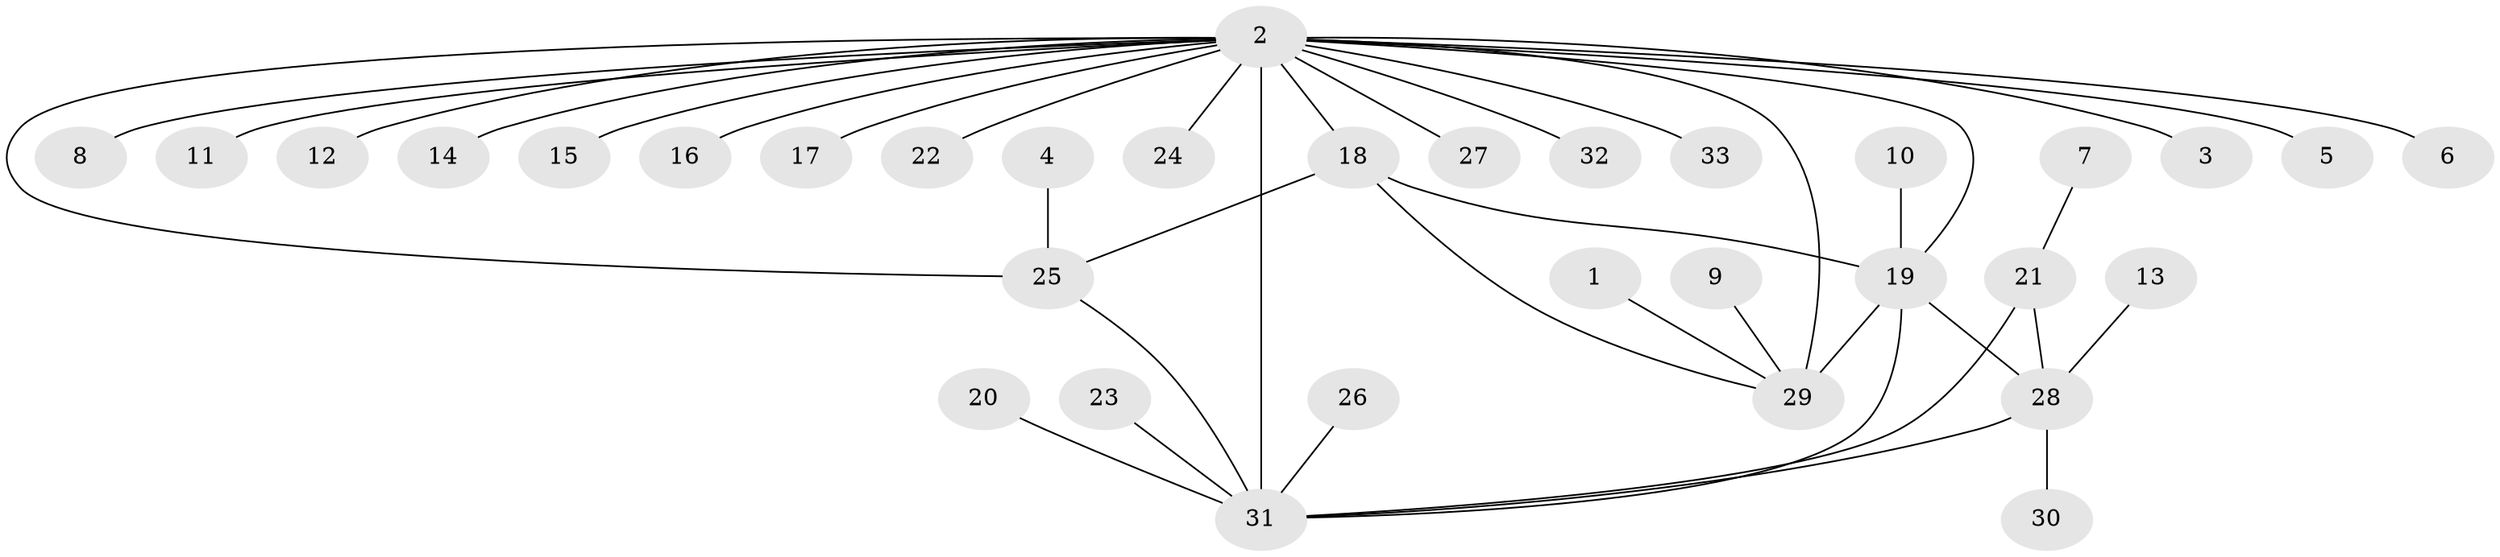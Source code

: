 // original degree distribution, {24: 0.015151515151515152, 7: 0.015151515151515152, 4: 0.10606060606060606, 2: 0.15151515151515152, 1: 0.5909090909090909, 5: 0.015151515151515152, 10: 0.015151515151515152, 8: 0.015151515151515152, 6: 0.030303030303030304, 3: 0.045454545454545456}
// Generated by graph-tools (version 1.1) at 2025/25/03/09/25 03:25:55]
// undirected, 33 vertices, 40 edges
graph export_dot {
graph [start="1"]
  node [color=gray90,style=filled];
  1;
  2;
  3;
  4;
  5;
  6;
  7;
  8;
  9;
  10;
  11;
  12;
  13;
  14;
  15;
  16;
  17;
  18;
  19;
  20;
  21;
  22;
  23;
  24;
  25;
  26;
  27;
  28;
  29;
  30;
  31;
  32;
  33;
  1 -- 29 [weight=1.0];
  2 -- 3 [weight=1.0];
  2 -- 5 [weight=1.0];
  2 -- 6 [weight=1.0];
  2 -- 8 [weight=1.0];
  2 -- 11 [weight=2.0];
  2 -- 12 [weight=1.0];
  2 -- 14 [weight=1.0];
  2 -- 15 [weight=1.0];
  2 -- 16 [weight=1.0];
  2 -- 17 [weight=1.0];
  2 -- 18 [weight=1.0];
  2 -- 19 [weight=2.0];
  2 -- 22 [weight=1.0];
  2 -- 24 [weight=1.0];
  2 -- 25 [weight=2.0];
  2 -- 27 [weight=1.0];
  2 -- 29 [weight=3.0];
  2 -- 31 [weight=2.0];
  2 -- 32 [weight=1.0];
  2 -- 33 [weight=1.0];
  4 -- 25 [weight=1.0];
  7 -- 21 [weight=1.0];
  9 -- 29 [weight=1.0];
  10 -- 19 [weight=1.0];
  13 -- 28 [weight=1.0];
  18 -- 19 [weight=1.0];
  18 -- 25 [weight=1.0];
  18 -- 29 [weight=1.0];
  19 -- 28 [weight=1.0];
  19 -- 29 [weight=2.0];
  19 -- 31 [weight=1.0];
  20 -- 31 [weight=1.0];
  21 -- 28 [weight=1.0];
  21 -- 31 [weight=1.0];
  23 -- 31 [weight=1.0];
  25 -- 31 [weight=1.0];
  26 -- 31 [weight=1.0];
  28 -- 30 [weight=1.0];
  28 -- 31 [weight=1.0];
}
